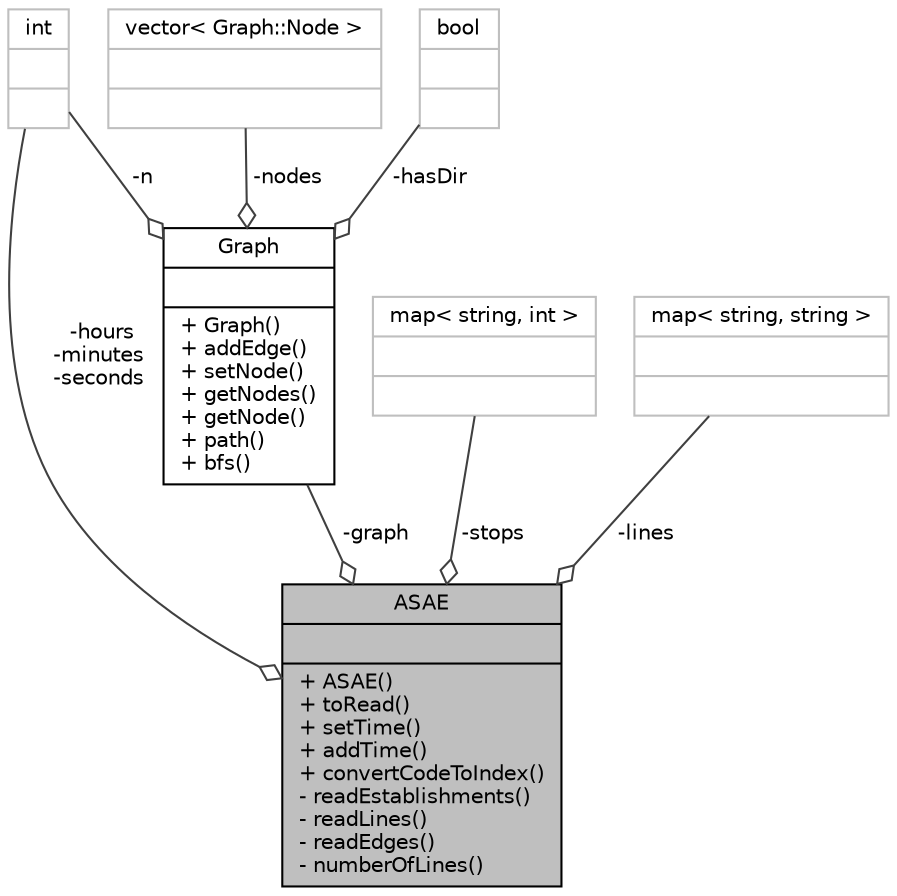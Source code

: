 digraph "ASAE"
{
 // LATEX_PDF_SIZE
  bgcolor="transparent";
  edge [fontname="Helvetica",fontsize="10",labelfontname="Helvetica",labelfontsize="10"];
  node [fontname="Helvetica",fontsize="10",shape=record];
  Node1 [label="{ASAE\n||+ ASAE()\l+ toRead()\l+ setTime()\l+ addTime()\l+ convertCodeToIndex()\l- readEstablishments()\l- readLines()\l- readEdges()\l- numberOfLines()\l}",height=0.2,width=0.4,color="black", fillcolor="grey75", style="filled", fontcolor="black",tooltip=" "];
  Node2 -> Node1 [color="grey25",fontsize="10",style="solid",label=" -hours\n-minutes\n-seconds" ,arrowhead="odiamond",fontname="Helvetica"];
  Node2 [label="{int\n||}",height=0.2,width=0.4,color="grey75",tooltip=" "];
  Node3 -> Node1 [color="grey25",fontsize="10",style="solid",label=" -stops" ,arrowhead="odiamond",fontname="Helvetica"];
  Node3 [label="{map\< string, int \>\n||}",height=0.2,width=0.4,color="grey75",tooltip=" "];
  Node4 -> Node1 [color="grey25",fontsize="10",style="solid",label=" -lines" ,arrowhead="odiamond",fontname="Helvetica"];
  Node4 [label="{map\< string, string \>\n||}",height=0.2,width=0.4,color="grey75",tooltip=" "];
  Node5 -> Node1 [color="grey25",fontsize="10",style="solid",label=" -graph" ,arrowhead="odiamond",fontname="Helvetica"];
  Node5 [label="{Graph\n||+ Graph()\l+ addEdge()\l+ setNode()\l+ getNodes()\l+ getNode()\l+ path()\l+ bfs()\l}",height=0.2,width=0.4,color="black",URL="$classGraph.html",tooltip=" "];
  Node2 -> Node5 [color="grey25",fontsize="10",style="solid",label=" -n" ,arrowhead="odiamond",fontname="Helvetica"];
  Node6 -> Node5 [color="grey25",fontsize="10",style="solid",label=" -nodes" ,arrowhead="odiamond",fontname="Helvetica"];
  Node6 [label="{vector\< Graph::Node \>\n||}",height=0.2,width=0.4,color="grey75",tooltip=" "];
  Node7 -> Node5 [color="grey25",fontsize="10",style="solid",label=" -hasDir" ,arrowhead="odiamond",fontname="Helvetica"];
  Node7 [label="{bool\n||}",height=0.2,width=0.4,color="grey75",tooltip=" "];
}
